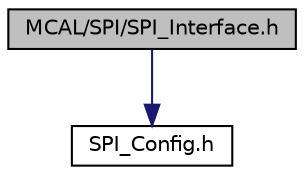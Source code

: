 digraph "MCAL/SPI/SPI_Interface.h"
{
 // LATEX_PDF_SIZE
  edge [fontname="Helvetica",fontsize="10",labelfontname="Helvetica",labelfontsize="10"];
  node [fontname="Helvetica",fontsize="10",shape=record];
  Node1 [label="MCAL/SPI/SPI_Interface.h",height=0.2,width=0.4,color="black", fillcolor="grey75", style="filled", fontcolor="black",tooltip=" "];
  Node1 -> Node2 [color="midnightblue",fontsize="10",style="solid",fontname="Helvetica"];
  Node2 [label="SPI_Config.h",height=0.2,width=0.4,color="black", fillcolor="white", style="filled",URL="$db/d04/_s_p_i___config_8h.html",tooltip=" "];
}
